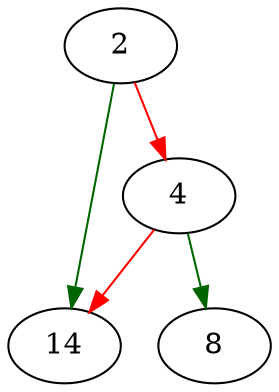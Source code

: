 strict digraph "xwrite_stdout" {
	// Node definitions.
	2 [entry=true];
	14;
	4;
	8;

	// Edge definitions.
	2 -> 14 [
		color=darkgreen
		cond=true
	];
	2 -> 4 [
		color=red
		cond=false
	];
	4 -> 14 [
		color=red
		cond=false
	];
	4 -> 8 [
		color=darkgreen
		cond=true
	];
}